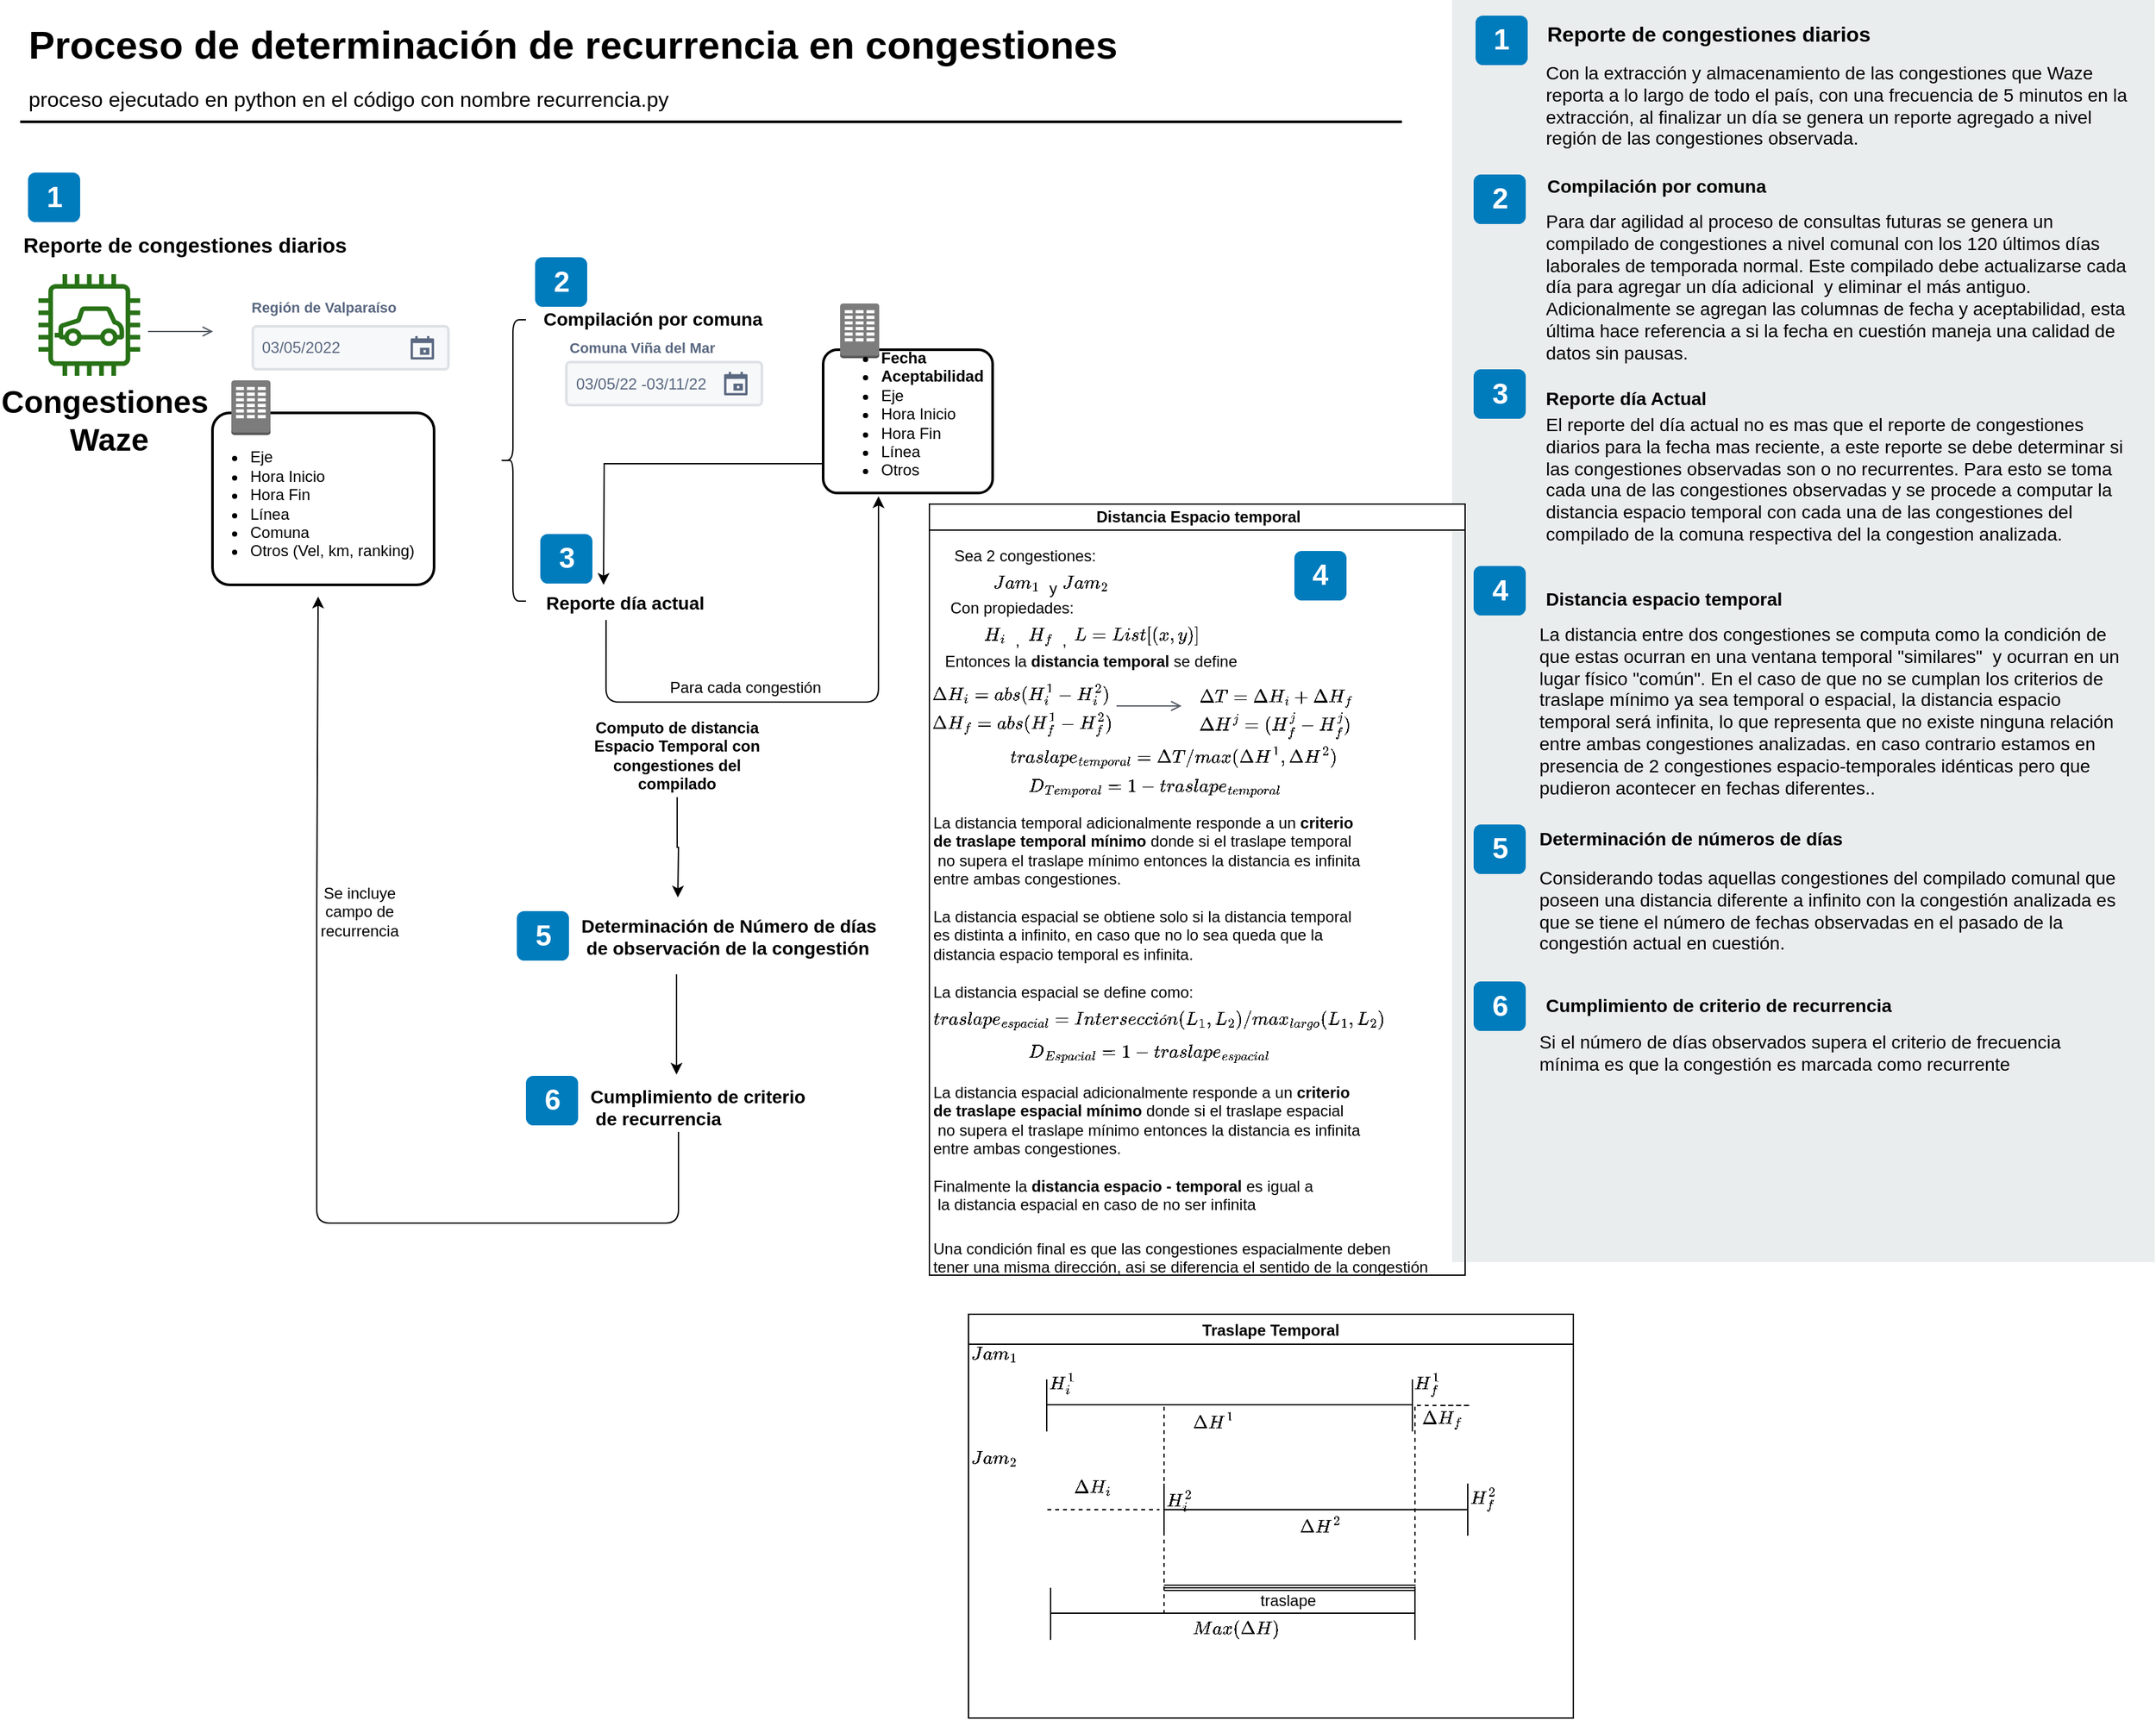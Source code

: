 <mxfile version="12.1.3" type="device" pages="1"><diagram id="Ht1M8jgEwFfnCIfOTk4-" name="Page-1"><mxGraphModel dx="1632" dy="886" grid="1" gridSize="10" guides="1" tooltips="1" connect="1" arrows="1" fold="1" page="1" pageScale="1" pageWidth="1169" pageHeight="827" math="1" shadow="0"><root><mxCell id="0"/><mxCell id="1" parent="0"/><mxCell id="-QjtrjUzRDEMRZ5MF8oH-2" value="" style="outlineConnect=0;fontColor=#232F3E;gradientColor=none;fillColor=#277116;strokeColor=none;dashed=0;verticalLabelPosition=bottom;verticalAlign=top;align=center;html=1;fontSize=12;fontStyle=0;aspect=fixed;pointerEvents=1;shape=mxgraph.aws4.car;" parent="1" vertex="1"><mxGeometry x="66.5" y="261.5" width="78" height="78" as="geometry"/></mxCell><mxCell id="-QjtrjUzRDEMRZ5MF8oH-9" value="1" style="rounded=1;whiteSpace=wrap;html=1;fillColor=#007CBD;strokeColor=none;fontColor=#FFFFFF;fontStyle=1;fontSize=22;" parent="1" vertex="1"><mxGeometry x="58.5" y="183.5" width="40" height="38" as="geometry"/></mxCell><mxCell id="-QjtrjUzRDEMRZ5MF8oH-27" value="2" style="rounded=1;whiteSpace=wrap;html=1;fillColor=#007CBD;strokeColor=none;fontColor=#FFFFFF;fontStyle=1;fontSize=22;" parent="1" vertex="1"><mxGeometry x="447.5" y="248.5" width="40" height="38" as="geometry"/></mxCell><mxCell id="-QjtrjUzRDEMRZ5MF8oH-28" value="3" style="rounded=1;whiteSpace=wrap;html=1;fillColor=#007CBD;strokeColor=none;fontColor=#FFFFFF;fontStyle=1;fontSize=22;" parent="1" vertex="1"><mxGeometry x="451.5" y="461" width="40" height="38" as="geometry"/></mxCell><mxCell id="-QjtrjUzRDEMRZ5MF8oH-31" value="6" style="rounded=1;whiteSpace=wrap;html=1;fillColor=#007CBD;strokeColor=none;fontColor=#FFFFFF;fontStyle=1;fontSize=22;" parent="1" vertex="1"><mxGeometry x="440.5" y="877" width="40" height="38" as="geometry"/></mxCell><mxCell id="-QjtrjUzRDEMRZ5MF8oH-47" value="Proceso de determinación de recurrencia en congestiones" style="text;html=1;resizable=0;points=[];autosize=1;align=left;verticalAlign=top;spacingTop=-4;fontSize=30;fontColor=#000000;fontStyle=1" parent="1" vertex="1"><mxGeometry x="56.5" y="64.5" width="790" height="40" as="geometry"/></mxCell><mxCell id="-QjtrjUzRDEMRZ5MF8oH-48" value="proceso ejecutado en python en el código con nombre recurrencia.py" style="text;html=1;resizable=0;points=[];autosize=1;align=left;verticalAlign=top;spacingTop=-4;fontSize=16;fontColor=#000000;" parent="1" vertex="1"><mxGeometry x="56.5" y="114.5" width="510" height="20" as="geometry"/></mxCell><mxCell id="-QjtrjUzRDEMRZ5MF8oH-49" value="&lt;b&gt;Reporte de congestiones diarios&lt;/b&gt;" style="text;html=1;resizable=0;points=[];autosize=1;align=left;verticalAlign=top;spacingTop=-4;fontSize=16;fontColor=#000000;fontStyle=1" parent="1" vertex="1"><mxGeometry x="52.5" y="226.5" width="260" height="20" as="geometry"/></mxCell><mxCell id="SCVMTBWpLvtzJIhz15lM-1" value="" style="line;strokeWidth=2;html=1;fontSize=14;" parent="1" vertex="1"><mxGeometry x="52.5" y="139.5" width="1060" height="10" as="geometry"/></mxCell><mxCell id="SCVMTBWpLvtzJIhz15lM-2" value="&lt;b&gt;Compilación por comuna&lt;/b&gt;" style="text;html=1;resizable=0;points=[];autosize=1;align=left;verticalAlign=top;spacingTop=-4;fontSize=14;fontColor=#000000;fontStyle=1" parent="1" vertex="1"><mxGeometry x="451.5" y="285" width="190" height="20" as="geometry"/></mxCell><mxCell id="SCVMTBWpLvtzJIhz15lM-3" value="" style="edgeStyle=orthogonalEdgeStyle;html=1;endArrow=open;elbow=vertical;startArrow=none;endFill=0;strokeColor=#545B64;rounded=0;fontSize=14;" parent="1" edge="1"><mxGeometry width="100" relative="1" as="geometry"><mxPoint x="150.5" y="305.5" as="sourcePoint"/><mxPoint x="200.5" y="305.5" as="targetPoint"/><Array as="points"><mxPoint x="190" y="306"/><mxPoint x="190" y="306"/></Array></mxGeometry></mxCell><mxCell id="SCVMTBWpLvtzJIhz15lM-5" value="" style="shape=curlyBracket;whiteSpace=wrap;html=1;rounded=1;fontSize=14;" parent="1" vertex="1"><mxGeometry x="420.5" y="296.5" width="20" height="216" as="geometry"/></mxCell><mxCell id="7OVz4w7n9kzEPWy-4BBC-3" value="" style="rounded=0;whiteSpace=wrap;html=1;fillColor=#EAEDED;fontSize=22;fontColor=#FFFFFF;strokeColor=none;labelBackgroundColor=none;" parent="1" vertex="1"><mxGeometry x="1151" y="51" width="539" height="969" as="geometry"/></mxCell><mxCell id="7OVz4w7n9kzEPWy-4BBC-4" value="1" style="rounded=1;whiteSpace=wrap;html=1;fillColor=#007CBD;strokeColor=none;fontColor=#FFFFFF;fontStyle=1;fontSize=22;labelBackgroundColor=none;" parent="1" vertex="1"><mxGeometry x="1169" y="63" width="40" height="38" as="geometry"/></mxCell><mxCell id="7OVz4w7n9kzEPWy-4BBC-5" value="2" style="rounded=1;whiteSpace=wrap;html=1;fillColor=#007CBD;strokeColor=none;fontColor=#FFFFFF;fontStyle=1;fontSize=22;labelBackgroundColor=none;" parent="1" vertex="1"><mxGeometry x="1167.5" y="185" width="40" height="38" as="geometry"/></mxCell><mxCell id="7OVz4w7n9kzEPWy-4BBC-6" value="3" style="rounded=1;whiteSpace=wrap;html=1;fillColor=#007CBD;strokeColor=none;fontColor=#FFFFFF;fontStyle=1;fontSize=22;labelBackgroundColor=none;" parent="1" vertex="1"><mxGeometry x="1167.5" y="334.5" width="40" height="38" as="geometry"/></mxCell><mxCell id="7OVz4w7n9kzEPWy-4BBC-7" value="4" style="rounded=1;whiteSpace=wrap;html=1;fillColor=#007CBD;strokeColor=none;fontColor=#FFFFFF;fontStyle=1;fontSize=22;labelBackgroundColor=none;" parent="1" vertex="1"><mxGeometry x="1167.5" y="485.5" width="40" height="38" as="geometry"/></mxCell><mxCell id="7OVz4w7n9kzEPWy-4BBC-9" value="6" style="rounded=1;whiteSpace=wrap;html=1;fillColor=#007CBD;strokeColor=none;fontColor=#FFFFFF;fontStyle=1;fontSize=22;labelBackgroundColor=none;" parent="1" vertex="1"><mxGeometry x="1167.5" y="804.5" width="40" height="38" as="geometry"/></mxCell><mxCell id="7OVz4w7n9kzEPWy-4BBC-13" value="Con la extracción y almacenamiento de las congestiones que Waze reporta a lo largo de todo el país, con una frecuencia de 5 minutos en la extracción, al finalizar un día se genera un reporte agregado a nivel región de las congestiones observada." style="text;html=1;align=left;verticalAlign=top;spacingTop=-4;fontSize=14;labelBackgroundColor=none;whiteSpace=wrap;" parent="1" vertex="1"><mxGeometry x="1220.5" y="95.5" width="449" height="118" as="geometry"/></mxCell><mxCell id="1aaEktWSyPlpDXzs6ws2-54" value="Región de Valparaíso" style="fillColor=none;strokeColor=none;html=1;fontSize=11;fontStyle=0;align=left;fontColor=#596780;fontStyle=1;fontSize=11" vertex="1" parent="1"><mxGeometry x="227.5" y="276.5" width="240" height="20" as="geometry"/></mxCell><mxCell id="1aaEktWSyPlpDXzs6ws2-55" value="03/05/2022" style="rounded=1;arcSize=9;fillColor=#F7F8F9;align=left;spacingLeft=5;strokeColor=#DEE1E6;html=1;strokeWidth=2;fontColor=#596780;fontSize=12" vertex="1" parent="1"><mxGeometry x="231" y="301.5" width="150" height="33" as="geometry"/></mxCell><mxCell id="1aaEktWSyPlpDXzs6ws2-56" value="" style="shape=mxgraph.gmdl.calendar;fillColor=#5A6881;strokeColor=none" vertex="1" parent="1aaEktWSyPlpDXzs6ws2-55"><mxGeometry x="1" y="0.5" width="18" height="18" relative="1" as="geometry"><mxPoint x="-29" y="-9" as="offset"/></mxGeometry></mxCell><mxCell id="1aaEktWSyPlpDXzs6ws2-57" value="" style="rounded=1;arcSize=10;dashed=0;strokeColor=#000000;fillColor=none;gradientColor=none;strokeWidth=2;" vertex="1" parent="1"><mxGeometry x="200" y="368" width="170" height="132" as="geometry"/></mxCell><mxCell id="1aaEktWSyPlpDXzs6ws2-58" value="" style="dashed=0;html=1;shape=mxgraph.aws3.corporate_data_center;fillColor=#7D7C7C;gradientColor=none;dashed=0;" vertex="1" parent="1"><mxGeometry x="214.5" y="343" width="30" height="42" as="geometry"/></mxCell><mxCell id="1aaEktWSyPlpDXzs6ws2-63" value="&lt;ul&gt;&lt;li&gt;Eje&lt;/li&gt;&lt;li&gt;Hora Inicio&lt;br&gt;&lt;/li&gt;&lt;li&gt;Hora Fin&lt;/li&gt;&lt;li&gt;Línea&lt;/li&gt;&lt;li&gt;Comuna&lt;br&gt;&lt;/li&gt;&lt;li&gt;Otros (Vel, km, ranking)&lt;br&gt;&lt;/li&gt;&lt;/ul&gt;" style="text;strokeColor=none;fillColor=none;html=1;whiteSpace=wrap;verticalAlign=middle;overflow=hidden;" vertex="1" parent="1"><mxGeometry x="186.5" y="368.5" width="171" height="139" as="geometry"/></mxCell><mxCell id="1aaEktWSyPlpDXzs6ws2-64" value="&lt;div&gt;Congestiones&lt;/div&gt;&lt;div&gt;&amp;nbsp;Waze&lt;/div&gt;" style="text;strokeColor=none;fillColor=none;html=1;fontSize=24;fontStyle=1;verticalAlign=middle;align=center;" vertex="1" parent="1"><mxGeometry x="66.5" y="353.5" width="100" height="40" as="geometry"/></mxCell><mxCell id="1aaEktWSyPlpDXzs6ws2-69" value="Reporte de congestiones diarios" style="text;html=1;resizable=0;points=[];autosize=1;align=left;verticalAlign=top;spacingTop=-4;fontSize=16;fontColor=#000000;fontStyle=1" vertex="1" parent="1"><mxGeometry x="1221.5" y="64.5" width="250" height="20" as="geometry"/></mxCell><mxCell id="1aaEktWSyPlpDXzs6ws2-71" value="&lt;b&gt;Reporte día actual&lt;/b&gt;" style="text;html=1;resizable=0;points=[];autosize=1;align=left;verticalAlign=top;spacingTop=-4;fontSize=14;fontColor=#000000;fontStyle=1" vertex="1" parent="1"><mxGeometry x="453.5" y="502.5" width="140" height="20" as="geometry"/></mxCell><mxCell id="1aaEktWSyPlpDXzs6ws2-72" value="Comuna Viña del Mar" style="fillColor=none;strokeColor=none;html=1;fontSize=11;fontStyle=0;align=left;fontColor=#596780;fontStyle=1;fontSize=11" vertex="1" parent="1"><mxGeometry x="471.5" y="308" width="240" height="20" as="geometry"/></mxCell><mxCell id="1aaEktWSyPlpDXzs6ws2-73" value="03/05/22 -03/11/22" style="rounded=1;arcSize=9;fillColor=#F7F8F9;align=left;spacingLeft=5;strokeColor=#DEE1E6;html=1;strokeWidth=2;fontColor=#596780;fontSize=12" vertex="1" parent="1"><mxGeometry x="471.5" y="329" width="150" height="33" as="geometry"/></mxCell><mxCell id="1aaEktWSyPlpDXzs6ws2-74" value="" style="shape=mxgraph.gmdl.calendar;fillColor=#5A6881;strokeColor=none" vertex="1" parent="1aaEktWSyPlpDXzs6ws2-73"><mxGeometry x="1" y="0.5" width="18" height="18" relative="1" as="geometry"><mxPoint x="-29" y="-9" as="offset"/></mxGeometry></mxCell><mxCell id="1aaEktWSyPlpDXzs6ws2-75" value="" style="rounded=1;arcSize=10;dashed=0;strokeColor=#000000;fillColor=none;gradientColor=none;strokeWidth=2;" vertex="1" parent="1"><mxGeometry x="668.5" y="319.5" width="130" height="110" as="geometry"/></mxCell><mxCell id="1aaEktWSyPlpDXzs6ws2-76" value="" style="dashed=0;html=1;shape=mxgraph.aws3.corporate_data_center;fillColor=#7D7C7C;gradientColor=none;dashed=0;" vertex="1" parent="1"><mxGeometry x="681.5" y="284" width="30" height="42" as="geometry"/></mxCell><mxCell id="1aaEktWSyPlpDXzs6ws2-81" value="&lt;div&gt;Para cada congestión&lt;/div&gt;&lt;div&gt;&lt;br&gt;&lt;/div&gt;" style="text;html=1;strokeColor=none;fillColor=none;align=center;verticalAlign=middle;whiteSpace=wrap;rounded=0;" vertex="1" parent="1"><mxGeometry x="546.5" y="555" width="124" height="61" as="geometry"/></mxCell><mxCell id="1aaEktWSyPlpDXzs6ws2-83" value="&lt;div&gt;Determinación de Número de días&lt;/div&gt;&lt;div&gt;&amp;nbsp;de observación de la congestión&lt;br&gt;&lt;/div&gt;" style="text;html=1;resizable=0;points=[];autosize=1;align=left;verticalAlign=top;spacingTop=-4;fontSize=14;fontColor=#000000;fontStyle=1" vertex="1" parent="1"><mxGeometry x="480.5" y="750.5" width="230" height="40" as="geometry"/></mxCell><mxCell id="1aaEktWSyPlpDXzs6ws2-146" style="edgeStyle=orthogonalEdgeStyle;rounded=0;orthogonalLoop=1;jettySize=auto;html=1;" edge="1" parent="1" source="1aaEktWSyPlpDXzs6ws2-94"><mxGeometry relative="1" as="geometry"><mxPoint x="557" y="740" as="targetPoint"/></mxGeometry></mxCell><mxCell id="1aaEktWSyPlpDXzs6ws2-94" value="&lt;div&gt;&lt;b&gt;Computo de distancia Espacio Temporal con congestiones del compilado&lt;/b&gt;&lt;br&gt;&lt;/div&gt;" style="text;html=1;strokeColor=none;fillColor=none;align=center;verticalAlign=middle;whiteSpace=wrap;rounded=0;" vertex="1" parent="1"><mxGeometry x="478" y="599" width="157" height="64" as="geometry"/></mxCell><mxCell id="1aaEktWSyPlpDXzs6ws2-97" value="Distancia Espacio temporal" style="swimlane;html=1;startSize=20;horizontal=1;containerType=tree;" vertex="1" parent="1"><mxGeometry x="750" y="438" width="411" height="592" as="geometry"/></mxCell><mxCell id="1aaEktWSyPlpDXzs6ws2-106" value="Sea 2 congestiones:" style="text;html=1;strokeColor=none;fillColor=none;align=center;verticalAlign=middle;whiteSpace=wrap;rounded=0;" vertex="1" parent="1aaEktWSyPlpDXzs6ws2-97"><mxGeometry y="30" width="147" height="20" as="geometry"/></mxCell><mxCell id="1aaEktWSyPlpDXzs6ws2-107" value="Con propiedades:" style="text;html=1;strokeColor=none;fillColor=none;align=center;verticalAlign=middle;whiteSpace=wrap;rounded=0;" vertex="1" parent="1aaEktWSyPlpDXzs6ws2-97"><mxGeometry x="-10" y="70" width="147" height="20" as="geometry"/></mxCell><mxCell id="1aaEktWSyPlpDXzs6ws2-110" value="$$Jam_1$$" style="text;html=1;" vertex="1" parent="1aaEktWSyPlpDXzs6ws2-97"><mxGeometry x="47" y="35" width="90" height="30" as="geometry"/></mxCell><mxCell id="1aaEktWSyPlpDXzs6ws2-109" value="$$Jam_2$$" style="text;html=1;" vertex="1" parent="1aaEktWSyPlpDXzs6ws2-97"><mxGeometry x="100" y="35" width="330" as="geometry"/></mxCell><mxCell id="1aaEktWSyPlpDXzs6ws2-108" value="y" style="text;html=1;resizable=0;points=[];autosize=1;align=left;verticalAlign=top;spacingTop=-4;" vertex="1" parent="1aaEktWSyPlpDXzs6ws2-97"><mxGeometry x="90" y="55" width="20" height="20" as="geometry"/></mxCell><mxCell id="1aaEktWSyPlpDXzs6ws2-111" value="$$H_i$$" style="text;html=1;" vertex="1" parent="1aaEktWSyPlpDXzs6ws2-97"><mxGeometry x="40" y="75" width="70" height="30" as="geometry"/></mxCell><mxCell id="1aaEktWSyPlpDXzs6ws2-112" value="$$H_f$$" style="text;html=1;" vertex="1" parent="1aaEktWSyPlpDXzs6ws2-97"><mxGeometry x="73.5" y="75" width="70" height="30" as="geometry"/></mxCell><mxCell id="1aaEktWSyPlpDXzs6ws2-113" value="$$L = List[(x,y)]$$" style="text;html=1;" vertex="1" parent="1aaEktWSyPlpDXzs6ws2-97"><mxGeometry x="108.5" y="75" width="120" height="30" as="geometry"/></mxCell><mxCell id="1aaEktWSyPlpDXzs6ws2-114" value="," style="text;html=1;resizable=0;points=[];autosize=1;align=left;verticalAlign=top;spacingTop=-4;" vertex="1" parent="1aaEktWSyPlpDXzs6ws2-97"><mxGeometry x="63.5" y="95" width="20" height="20" as="geometry"/></mxCell><mxCell id="1aaEktWSyPlpDXzs6ws2-115" value="," style="text;html=1;resizable=0;points=[];autosize=1;align=left;verticalAlign=top;spacingTop=-4;" vertex="1" parent="1aaEktWSyPlpDXzs6ws2-97"><mxGeometry x="100" y="95" width="20" height="20" as="geometry"/></mxCell><mxCell id="1aaEktWSyPlpDXzs6ws2-116" value="&lt;div&gt;Entonces la &lt;b&gt;distancia temporal&lt;/b&gt; se define&lt;/div&gt;&lt;div&gt;&lt;br&gt;&lt;/div&gt;&lt;div&gt;&lt;br&gt;&lt;/div&gt;" style="text;html=1;resizable=0;points=[];autosize=1;align=left;verticalAlign=top;spacingTop=-4;" vertex="1" parent="1aaEktWSyPlpDXzs6ws2-97"><mxGeometry x="10" y="111" width="240" height="40" as="geometry"/></mxCell><mxCell id="1aaEktWSyPlpDXzs6ws2-117" value="&lt;div&gt;$$\Delta H_i = abs(H_i^1-H_i^2)$$&lt;/div&gt;" style="text;html=1;strokeColor=none;fillColor=none;align=center;verticalAlign=middle;whiteSpace=wrap;rounded=0;" vertex="1" parent="1aaEktWSyPlpDXzs6ws2-97"><mxGeometry x="50" y="136" width="40" height="20" as="geometry"/></mxCell><mxCell id="1aaEktWSyPlpDXzs6ws2-119" value="$$\Delta H_f = abs(H_f^1-H_f^2)$$" style="text;html=1;" vertex="1" parent="1aaEktWSyPlpDXzs6ws2-97"><mxGeometry y="141" width="220" height="30" as="geometry"/></mxCell><mxCell id="1aaEktWSyPlpDXzs6ws2-120" value="$$\Delta T = \Delta H_i +\Delta H_f$$" style="text;html=1;resizable=0;points=[];autosize=1;align=left;verticalAlign=top;spacingTop=-4;" vertex="1" parent="1aaEktWSyPlpDXzs6ws2-97"><mxGeometry x="205" y="126" width="220" height="20" as="geometry"/></mxCell><mxCell id="1aaEktWSyPlpDXzs6ws2-121" value="" style="edgeStyle=orthogonalEdgeStyle;html=1;endArrow=open;elbow=vertical;startArrow=none;endFill=0;strokeColor=#545B64;rounded=0;fontSize=14;" edge="1" parent="1aaEktWSyPlpDXzs6ws2-97"><mxGeometry width="100" relative="1" as="geometry"><mxPoint x="143.5" y="155" as="sourcePoint"/><mxPoint x="193.5" y="155" as="targetPoint"/><Array as="points"><mxPoint x="182.5" y="155"/><mxPoint x="182.5" y="155"/></Array></mxGeometry></mxCell><mxCell id="1aaEktWSyPlpDXzs6ws2-126" value="&lt;div&gt;$$traslape_{temporal} = \Delta T /max(\Delta H^1, \Delta H^2)$$&lt;/div&gt;&lt;div&gt;&lt;br&gt;&lt;/div&gt;&lt;div&gt;&lt;br&gt;&lt;/div&gt;" style="text;html=1;resizable=0;points=[];autosize=1;align=left;verticalAlign=top;spacingTop=-4;" vertex="1" parent="1aaEktWSyPlpDXzs6ws2-97"><mxGeometry x="60" y="171" width="360" height="40" as="geometry"/></mxCell><mxCell id="1aaEktWSyPlpDXzs6ws2-127" value="$$\Delta H^j = (H_f^j-H_f^j)$$" style="text;html=1;" vertex="1" parent="1aaEktWSyPlpDXzs6ws2-97"><mxGeometry x="205" y="141" width="220" height="30" as="geometry"/></mxCell><mxCell id="1aaEktWSyPlpDXzs6ws2-129" value="$$D_{Temporal} = 1-traslape_{temporal}$$" style="text;html=1;" vertex="1" parent="1aaEktWSyPlpDXzs6ws2-97"><mxGeometry x="73.5" y="191" width="260" height="30" as="geometry"/></mxCell><mxCell id="1aaEktWSyPlpDXzs6ws2-130" value="&lt;div&gt;La distancia temporal adicionalmente responde a un &lt;b&gt;criterio&lt;/b&gt;&lt;/div&gt;&lt;div&gt;&lt;b&gt;de traslape temporal mínimo&lt;/b&gt; donde si el traslape temporal&lt;/div&gt;&lt;div&gt;&amp;nbsp;no supera el traslape mínimo entonces la distancia es infinita &lt;br&gt;&lt;/div&gt;&lt;div&gt;entre ambas congestiones.&lt;/div&gt;&lt;div&gt;&lt;br&gt;&lt;/div&gt;&lt;div&gt;La distancia espacial se obtiene solo si la distancia temporal &lt;br&gt;&lt;/div&gt;&lt;div&gt;es distinta a infinito, en caso que no lo sea queda que la &lt;br&gt;&lt;/div&gt;&lt;div&gt;distancia espacio temporal es infinita.&lt;/div&gt;&lt;div&gt;&lt;br&gt;&lt;/div&gt;&lt;div&gt;La distancia espacial se define como:&lt;/div&gt;&lt;div&gt;&lt;br&gt;&lt;/div&gt;&lt;div&gt;&lt;br&gt;&lt;/div&gt;" style="text;html=1;resizable=0;points=[];autosize=1;align=left;verticalAlign=top;spacingTop=-4;" vertex="1" parent="1aaEktWSyPlpDXzs6ws2-97"><mxGeometry x="1" y="235" width="360" height="170" as="geometry"/></mxCell><mxCell id="1aaEktWSyPlpDXzs6ws2-131" value="&lt;div&gt;$$traslape_{espacial}&amp;nbsp; = Intersección(L_1, L_2)/max_{largo}(L_1, L_2)$$&lt;/div&gt;&lt;div&gt;&lt;br&gt;&lt;/div&gt;&lt;div&gt;&lt;br&gt;&lt;/div&gt;" style="text;html=1;resizable=0;points=[];autosize=1;align=left;verticalAlign=top;spacingTop=-4;" vertex="1" parent="1aaEktWSyPlpDXzs6ws2-97"><mxGeometry x="1" y="373.5" width="410" height="40" as="geometry"/></mxCell><mxCell id="1aaEktWSyPlpDXzs6ws2-132" value="&lt;div&gt;$$D_{Espacial} = 1-traslape_{espacial}$$&lt;/div&gt;&lt;div&gt;&lt;br&gt;&lt;/div&gt;" style="text;html=1;resizable=0;points=[];autosize=1;align=left;verticalAlign=top;spacingTop=-4;" vertex="1" parent="1aaEktWSyPlpDXzs6ws2-97"><mxGeometry x="73.5" y="398.5" width="250" height="30" as="geometry"/></mxCell><mxCell id="1aaEktWSyPlpDXzs6ws2-134" value="&lt;div&gt;La distancia espacial adicionalmente responde a un &lt;b&gt;criterio&lt;/b&gt;&lt;/div&gt;&lt;div&gt;&lt;b&gt;de traslape espacial mínimo&lt;/b&gt; donde si el traslape espacial&lt;br&gt;&lt;/div&gt;&lt;div&gt;&amp;nbsp;no supera el traslape mínimo entonces la distancia es infinita &lt;br&gt;&lt;/div&gt;&lt;div&gt;entre ambas congestiones.&lt;/div&gt;&lt;div&gt;&lt;br&gt;&lt;/div&gt;&lt;div&gt;Finalmente la &lt;b&gt;distancia espacio - temporal&lt;/b&gt; es igual a&lt;/div&gt;&lt;div&gt;&amp;nbsp;la distancia espacial en caso de no ser infinita&lt;br&gt;&lt;/div&gt;" style="text;html=1;resizable=0;points=[];autosize=1;align=left;verticalAlign=top;spacingTop=-4;" vertex="1" parent="1aaEktWSyPlpDXzs6ws2-97"><mxGeometry x="1" y="442" width="360" height="100" as="geometry"/></mxCell><mxCell id="-QjtrjUzRDEMRZ5MF8oH-29" value="4" style="rounded=1;whiteSpace=wrap;html=1;fillColor=#007CBD;strokeColor=none;fontColor=#FFFFFF;fontStyle=1;fontSize=22;" parent="1aaEktWSyPlpDXzs6ws2-97" vertex="1"><mxGeometry x="280" y="36" width="40" height="38" as="geometry"/></mxCell><mxCell id="1aaEktWSyPlpDXzs6ws2-263" value="&lt;div&gt;Una condición final es que las congestiones espacialmente deben &lt;br&gt;&lt;/div&gt;&lt;div&gt;tener una misma dirección, asi se diferencia el sentido de la congestión&lt;br&gt;&lt;/div&gt;" style="text;html=1;resizable=0;points=[];autosize=1;align=left;verticalAlign=top;spacingTop=-4;" vertex="1" parent="1aaEktWSyPlpDXzs6ws2-97"><mxGeometry x="1" y="562" width="410" height="30" as="geometry"/></mxCell><mxCell id="1aaEktWSyPlpDXzs6ws2-98" value="" style="edgeStyle=segmentEdgeStyle;endArrow=classic;html=1;entryX=0.316;entryY=1.02;entryDx=0;entryDy=0;entryPerimeter=0;exitX=0.346;exitY=1.225;exitDx=0;exitDy=0;exitPerimeter=0;" edge="1" parent="1" source="1aaEktWSyPlpDXzs6ws2-71" target="1aaEktWSyPlpDXzs6ws2-77"><mxGeometry width="50" height="50" relative="1" as="geometry"><mxPoint x="453.5" y="522.5" as="sourcePoint"/><mxPoint x="530" y="600" as="targetPoint"/><Array as="points"><mxPoint x="502" y="590"/><mxPoint x="711" y="590"/></Array></mxGeometry></mxCell><mxCell id="1aaEktWSyPlpDXzs6ws2-137" style="edgeStyle=orthogonalEdgeStyle;rounded=0;orthogonalLoop=1;jettySize=auto;html=1;exitX=-0.02;exitY=0.82;exitDx=0;exitDy=0;exitPerimeter=0;" edge="1" parent="1" source="1aaEktWSyPlpDXzs6ws2-77"><mxGeometry relative="1" as="geometry"><mxPoint x="500" y="500" as="targetPoint"/></mxGeometry></mxCell><mxCell id="1aaEktWSyPlpDXzs6ws2-77" value="&lt;ul&gt;&lt;li&gt;&lt;b&gt;Fecha&lt;/b&gt;&lt;/li&gt;&lt;li&gt;&lt;b&gt;Aceptabilidad&lt;br&gt;&lt;/b&gt;&lt;/li&gt;&lt;li&gt;Eje&lt;/li&gt;&lt;li&gt;Hora Inicio&lt;br&gt;&lt;/li&gt;&lt;li&gt;Hora Fin&lt;/li&gt;&lt;li&gt;Línea&lt;/li&gt;&lt;li&gt;Otros&lt;br&gt;&lt;/li&gt;&lt;/ul&gt;" style="text;strokeColor=none;fillColor=none;html=1;whiteSpace=wrap;verticalAlign=middle;overflow=hidden;" vertex="1" parent="1"><mxGeometry x="670.5" y="304.5" width="128" height="125" as="geometry"/></mxCell><mxCell id="-QjtrjUzRDEMRZ5MF8oH-30" value="5" style="rounded=1;whiteSpace=wrap;html=1;fillColor=#007CBD;strokeColor=none;fontColor=#FFFFFF;fontStyle=1;fontSize=22;" parent="1" vertex="1"><mxGeometry x="433.5" y="750.5" width="40" height="38" as="geometry"/></mxCell><mxCell id="1aaEktWSyPlpDXzs6ws2-138" value="&lt;b&gt;Compilación por comuna&lt;/b&gt;" style="text;html=1;resizable=0;points=[];autosize=1;align=left;verticalAlign=top;spacingTop=-4;fontSize=14;fontColor=#000000;fontStyle=1" vertex="1" parent="1"><mxGeometry x="1221.5" y="182.5" width="190" height="20" as="geometry"/></mxCell><mxCell id="1aaEktWSyPlpDXzs6ws2-139" value="Para dar agilidad al proceso de consultas futuras se genera un compilado de congestiones a nivel comunal con los 120 últimos días laborales de temporada normal. Este compilado debe actualizarse cada día para agregar un día adicional&amp;nbsp; y eliminar el más antiguo. Adicionalmente se agregan las columnas de fecha y aceptabilidad, esta última hace referencia a si la fecha en cuestión maneja una calidad de datos sin pausas." style="text;html=1;align=left;verticalAlign=top;spacingTop=-4;fontSize=14;labelBackgroundColor=none;whiteSpace=wrap;" vertex="1" parent="1"><mxGeometry x="1220.5" y="210" width="449" height="118" as="geometry"/></mxCell><mxCell id="1aaEktWSyPlpDXzs6ws2-140" value="Reporte día Actual" style="text;html=1;resizable=0;points=[];autosize=1;align=left;verticalAlign=top;spacingTop=-4;fontSize=14;fontColor=#000000;fontStyle=1" vertex="1" parent="1"><mxGeometry x="1220.5" y="345.5" width="130" height="20" as="geometry"/></mxCell><mxCell id="1aaEktWSyPlpDXzs6ws2-141" value="El reporte del día actual no es mas que el reporte de congestiones diarios para la fecha mas reciente, a este reporte se debe determinar si las congestiones observadas son o no recurrentes. Para esto se toma cada una de las congestiones observadas y se procede a computar la distancia espacio temporal con cada una de las congestiones del compilado de la comuna respectiva del la congestion analizada." style="text;html=1;align=left;verticalAlign=top;spacingTop=-4;fontSize=14;labelBackgroundColor=none;whiteSpace=wrap;" vertex="1" parent="1"><mxGeometry x="1220.5" y="365.5" width="449" height="118" as="geometry"/></mxCell><mxCell id="1aaEktWSyPlpDXzs6ws2-143" value="Distancia espacio temporal" style="text;html=1;resizable=0;points=[];autosize=1;align=left;verticalAlign=top;spacingTop=-4;fontSize=14;fontColor=#000000;fontStyle=1" vertex="1" parent="1"><mxGeometry x="1220.5" y="500" width="190" height="20" as="geometry"/></mxCell><mxCell id="1aaEktWSyPlpDXzs6ws2-144" value="&lt;div&gt;La distancia entre dos congestiones se computa como la condición de que estas ocurran en una ventana temporal &quot;similares&quot;&amp;nbsp; y ocurran en un lugar físico &quot;común&quot;. En el caso de que no se cumplan los criterios de traslape mínimo ya sea temporal o espacial, la distancia espacio temporal será infinita, lo que representa que no existe ninguna relación entre ambas congestiones analizadas. en caso contrario estamos en presencia de 2 congestiones espacio-temporales idénticas pero que pudieron acontecer en fechas diferentes..&lt;/div&gt;&lt;div&gt;&lt;br&gt; &lt;/div&gt;" style="text;html=1;align=left;verticalAlign=top;spacingTop=-4;fontSize=14;labelBackgroundColor=none;whiteSpace=wrap;" vertex="1" parent="1"><mxGeometry x="1216" y="526.5" width="449" height="118" as="geometry"/></mxCell><mxCell id="1aaEktWSyPlpDXzs6ws2-151" value="&lt;div&gt;Considerando todas aquellas congestiones del compilado comunal que poseen una distancia diferente a infinito con la congestión analizada es que se tiene el número de fechas observadas en el pasado de la congestión actual en cuestión.&lt;br&gt;&lt;/div&gt;&lt;div&gt;&lt;br&gt; &lt;/div&gt;" style="text;html=1;align=left;verticalAlign=top;spacingTop=-4;fontSize=14;labelBackgroundColor=none;whiteSpace=wrap;" vertex="1" parent="1"><mxGeometry x="1216" y="714" width="449" height="118" as="geometry"/></mxCell><mxCell id="7OVz4w7n9kzEPWy-4BBC-8" value="5" style="rounded=1;whiteSpace=wrap;html=1;fillColor=#007CBD;strokeColor=none;fontColor=#FFFFFF;fontStyle=1;fontSize=22;labelBackgroundColor=none;" parent="1" vertex="1"><mxGeometry x="1167.5" y="684" width="40" height="38" as="geometry"/></mxCell><mxCell id="1aaEktWSyPlpDXzs6ws2-147" value="&lt;div&gt;&lt;br&gt;&lt;/div&gt;&lt;div&gt;Cumplimiento de criterio&lt;/div&gt;&lt;div&gt;&amp;nbsp;de recurrencia&lt;br&gt;&lt;/div&gt;" style="text;html=1;resizable=0;points=[];autosize=1;align=left;verticalAlign=top;spacingTop=-4;fontSize=14;fontColor=#000000;fontStyle=1" vertex="1" parent="1"><mxGeometry x="487.5" y="865" width="170" height="50" as="geometry"/></mxCell><mxCell id="1aaEktWSyPlpDXzs6ws2-148" value="Determinación de números de días" style="text;html=1;resizable=0;points=[];autosize=1;align=left;verticalAlign=top;spacingTop=-4;fontSize=14;fontColor=#000000;fontStyle=1" vertex="1" parent="1"><mxGeometry x="1216" y="684" width="240" height="20" as="geometry"/></mxCell><mxCell id="1aaEktWSyPlpDXzs6ws2-158" style="edgeStyle=orthogonalEdgeStyle;rounded=0;orthogonalLoop=1;jettySize=auto;html=1;" edge="1" parent="1"><mxGeometry relative="1" as="geometry"><mxPoint x="556" y="876" as="targetPoint"/><mxPoint x="556" y="799" as="sourcePoint"/></mxGeometry></mxCell><mxCell id="1aaEktWSyPlpDXzs6ws2-159" value="" style="endArrow=classic;html=1;entryX=0.553;entryY=1.011;entryDx=0;entryDy=0;entryPerimeter=0;" edge="1" parent="1" target="1aaEktWSyPlpDXzs6ws2-63"><mxGeometry width="50" height="50" relative="1" as="geometry"><mxPoint x="557.5" y="920" as="sourcePoint"/><mxPoint x="360" y="520" as="targetPoint"/><Array as="points"><mxPoint x="557.5" y="990"/><mxPoint x="360" y="990"/><mxPoint x="280" y="990"/><mxPoint x="280" y="750"/></Array></mxGeometry></mxCell><mxCell id="1aaEktWSyPlpDXzs6ws2-160" value="Se incluye campo de recurrencia" style="text;html=1;strokeColor=none;fillColor=none;align=center;verticalAlign=middle;whiteSpace=wrap;rounded=0;" vertex="1" parent="1"><mxGeometry x="292.5" y="740.5" width="40" height="20" as="geometry"/></mxCell><mxCell id="1aaEktWSyPlpDXzs6ws2-162" value="Cumplimiento de criterio de recurrencia" style="text;html=1;resizable=0;points=[];autosize=1;align=left;verticalAlign=top;spacingTop=-4;fontSize=14;fontColor=#000000;fontStyle=1" vertex="1" parent="1"><mxGeometry x="1220.5" y="812" width="260" height="20" as="geometry"/></mxCell><mxCell id="1aaEktWSyPlpDXzs6ws2-163" value="&lt;div&gt;Si el número de días observados supera el criterio de frecuencia mínima es que la congestión es marcada como recurrente&lt;br&gt;&lt;/div&gt;&lt;div&gt;&lt;br&gt; &lt;/div&gt;" style="text;html=1;align=left;verticalAlign=top;spacingTop=-4;fontSize=14;labelBackgroundColor=none;whiteSpace=wrap;" vertex="1" parent="1"><mxGeometry x="1216" y="840" width="449" height="118" as="geometry"/></mxCell><mxCell id="1aaEktWSyPlpDXzs6ws2-189" value="Traslape Temporal" style="swimlane;" vertex="1" parent="1"><mxGeometry x="780" y="1060" width="464" height="310" as="geometry"/></mxCell><mxCell id="1aaEktWSyPlpDXzs6ws2-190" value="" style="endArrow=none;html=1;" edge="1" parent="1aaEktWSyPlpDXzs6ws2-189"><mxGeometry width="50" height="50" relative="1" as="geometry"><mxPoint x="60" y="90" as="sourcePoint"/><mxPoint x="60" y="50" as="targetPoint"/></mxGeometry></mxCell><mxCell id="1aaEktWSyPlpDXzs6ws2-191" value="" style="endArrow=none;html=1;" edge="1" parent="1aaEktWSyPlpDXzs6ws2-189"><mxGeometry width="50" height="50" relative="1" as="geometry"><mxPoint x="340.5" y="90" as="sourcePoint"/><mxPoint x="340.5" y="50" as="targetPoint"/></mxGeometry></mxCell><mxCell id="1aaEktWSyPlpDXzs6ws2-193" value="" style="endArrow=none;html=1;" edge="1" parent="1aaEktWSyPlpDXzs6ws2-189"><mxGeometry width="50" height="50" relative="1" as="geometry"><mxPoint x="150" y="170" as="sourcePoint"/><mxPoint x="150" y="130" as="targetPoint"/></mxGeometry></mxCell><mxCell id="1aaEktWSyPlpDXzs6ws2-194" value="" style="endArrow=none;html=1;" edge="1" parent="1aaEktWSyPlpDXzs6ws2-189"><mxGeometry width="50" height="50" relative="1" as="geometry"><mxPoint x="383" y="170" as="sourcePoint"/><mxPoint x="383" y="130" as="targetPoint"/></mxGeometry></mxCell><mxCell id="1aaEktWSyPlpDXzs6ws2-195" value="" style="endArrow=none;html=1;" edge="1" parent="1aaEktWSyPlpDXzs6ws2-189"><mxGeometry width="50" height="50" relative="1" as="geometry"><mxPoint x="383" y="150" as="sourcePoint"/><mxPoint x="150" y="150" as="targetPoint"/></mxGeometry></mxCell><mxCell id="1aaEktWSyPlpDXzs6ws2-196" value="&lt;div&gt;$$Jam_1$$&lt;/div&gt;" style="text;html=1;strokeColor=none;fillColor=none;align=center;verticalAlign=middle;whiteSpace=wrap;rounded=0;" vertex="1" parent="1aaEktWSyPlpDXzs6ws2-189"><mxGeometry y="20" width="40" height="20" as="geometry"/></mxCell><mxCell id="1aaEktWSyPlpDXzs6ws2-198" value="&lt;div&gt;$$Jam_2$$&lt;/div&gt;" style="text;html=1;strokeColor=none;fillColor=none;align=center;verticalAlign=middle;whiteSpace=wrap;rounded=0;" vertex="1" parent="1aaEktWSyPlpDXzs6ws2-189"><mxGeometry y="100" width="40" height="20" as="geometry"/></mxCell><mxCell id="1aaEktWSyPlpDXzs6ws2-199" value="&lt;div&gt;$$H_i^1$$&lt;/div&gt;&lt;div&gt;&lt;br&gt;&lt;/div&gt;" style="text;html=1;resizable=0;points=[];autosize=1;align=left;verticalAlign=top;spacingTop=-4;" vertex="1" parent="1aaEktWSyPlpDXzs6ws2-189"><mxGeometry x="60" y="30" width="70" height="30" as="geometry"/></mxCell><mxCell id="1aaEktWSyPlpDXzs6ws2-200" value="&lt;div&gt;$$H_f^1$$&lt;/div&gt;&lt;div&gt;&lt;br&gt;&lt;/div&gt;" style="text;html=1;resizable=0;points=[];autosize=1;align=left;verticalAlign=top;spacingTop=-4;" vertex="1" parent="1aaEktWSyPlpDXzs6ws2-189"><mxGeometry x="340" y="30" width="70" height="30" as="geometry"/></mxCell><mxCell id="1aaEktWSyPlpDXzs6ws2-201" value="&lt;div&gt;$$H_i^2$$&lt;/div&gt;&lt;div&gt;&lt;br&gt;&lt;/div&gt;" style="text;html=1;resizable=0;points=[];autosize=1;align=left;verticalAlign=top;spacingTop=-4;" vertex="1" parent="1aaEktWSyPlpDXzs6ws2-189"><mxGeometry x="150" y="120" width="70" height="30" as="geometry"/></mxCell><mxCell id="1aaEktWSyPlpDXzs6ws2-202" value="&lt;div&gt;$$H_f^2$$&lt;/div&gt;&lt;div&gt;&lt;br&gt;&lt;/div&gt;" style="text;html=1;resizable=0;points=[];autosize=1;align=left;verticalAlign=top;spacingTop=-4;fontStyle=1" vertex="1" parent="1aaEktWSyPlpDXzs6ws2-189"><mxGeometry x="383" y="117.5" width="70" height="30" as="geometry"/></mxCell><mxCell id="1aaEktWSyPlpDXzs6ws2-203" value="&lt;div&gt;$$\Delta H_i $$&lt;/div&gt;" style="text;html=1;strokeColor=none;fillColor=none;align=center;verticalAlign=middle;whiteSpace=wrap;rounded=0;" vertex="1" parent="1aaEktWSyPlpDXzs6ws2-189"><mxGeometry x="75" y="110" width="40" height="45" as="geometry"/></mxCell><mxCell id="1aaEktWSyPlpDXzs6ws2-204" value="&lt;div&gt;$$\Delta H_f $$&lt;/div&gt;" style="text;html=1;strokeColor=none;fillColor=none;align=center;verticalAlign=middle;whiteSpace=wrap;rounded=0;" vertex="1" parent="1aaEktWSyPlpDXzs6ws2-189"><mxGeometry x="343" y="70" width="40" height="20" as="geometry"/></mxCell><mxCell id="1aaEktWSyPlpDXzs6ws2-205" value="" style="endArrow=none;dashed=1;html=1;entryX=-0.05;entryY=1;entryDx=0;entryDy=0;entryPerimeter=0;" edge="1" parent="1aaEktWSyPlpDXzs6ws2-189" target="1aaEktWSyPlpDXzs6ws2-201"><mxGeometry width="50" height="50" relative="1" as="geometry"><mxPoint x="60.5" y="150" as="sourcePoint"/><mxPoint x="136.5" y="150" as="targetPoint"/></mxGeometry></mxCell><mxCell id="1aaEktWSyPlpDXzs6ws2-206" value="" style="endArrow=none;dashed=1;html=1;entryX=0.5;entryY=0;entryDx=0;entryDy=0;" edge="1" parent="1aaEktWSyPlpDXzs6ws2-189" target="1aaEktWSyPlpDXzs6ws2-204"><mxGeometry width="50" height="50" relative="1" as="geometry"><mxPoint x="344" y="70" as="sourcePoint"/><mxPoint x="430.01" y="69.99" as="targetPoint"/><Array as="points"><mxPoint x="390" y="70"/></Array></mxGeometry></mxCell><mxCell id="1aaEktWSyPlpDXzs6ws2-211" value="" style="endArrow=none;html=1;" edge="1" parent="1aaEktWSyPlpDXzs6ws2-189"><mxGeometry width="50" height="50" relative="1" as="geometry"><mxPoint x="340" y="69.5" as="sourcePoint"/><mxPoint x="60" y="69.5" as="targetPoint"/></mxGeometry></mxCell><mxCell id="1aaEktWSyPlpDXzs6ws2-212" value="&lt;div&gt;$$\Delta H^1$$&lt;/div&gt;&lt;div&gt;&lt;br&gt;&lt;/div&gt;" style="text;html=1;resizable=0;points=[];autosize=1;align=left;verticalAlign=top;spacingTop=-4;" vertex="1" parent="1aaEktWSyPlpDXzs6ws2-189"><mxGeometry x="170" y="60" width="100" height="30" as="geometry"/></mxCell><mxCell id="1aaEktWSyPlpDXzs6ws2-231" value="&lt;div&gt;$$\Delta H^2$$&lt;/div&gt;&lt;div&gt;&lt;br&gt;&lt;/div&gt;" style="text;html=1;resizable=0;points=[];autosize=1;align=left;verticalAlign=top;spacingTop=-4;" vertex="1" parent="1aaEktWSyPlpDXzs6ws2-189"><mxGeometry x="251.5" y="140" width="100" height="30" as="geometry"/></mxCell><mxCell id="1aaEktWSyPlpDXzs6ws2-232" value="" style="endArrow=none;dashed=1;html=1;" edge="1" parent="1aaEktWSyPlpDXzs6ws2-189"><mxGeometry width="50" height="50" relative="1" as="geometry"><mxPoint x="150" y="230" as="sourcePoint"/><mxPoint x="150" y="70" as="targetPoint"/></mxGeometry></mxCell><mxCell id="1aaEktWSyPlpDXzs6ws2-253" value="" style="endArrow=none;dashed=1;html=1;" edge="1" parent="1aaEktWSyPlpDXzs6ws2-189"><mxGeometry width="50" height="50" relative="1" as="geometry"><mxPoint x="342.5" y="230" as="sourcePoint"/><mxPoint x="342.5" y="70" as="targetPoint"/></mxGeometry></mxCell><mxCell id="1aaEktWSyPlpDXzs6ws2-254" value="" style="endArrow=none;html=1;" edge="1" parent="1aaEktWSyPlpDXzs6ws2-189"><mxGeometry width="50" height="50" relative="1" as="geometry"><mxPoint x="150" y="210" as="sourcePoint"/><mxPoint x="343" y="210" as="targetPoint"/></mxGeometry></mxCell><mxCell id="1aaEktWSyPlpDXzs6ws2-255" value="traslape" style="text;html=1;resizable=0;points=[];autosize=1;align=left;verticalAlign=top;spacingTop=-4;" vertex="1" parent="1aaEktWSyPlpDXzs6ws2-189"><mxGeometry x="221.5" y="210" width="60" height="20" as="geometry"/></mxCell><mxCell id="1aaEktWSyPlpDXzs6ws2-256" value="" style="shape=link;html=1;" edge="1" parent="1aaEktWSyPlpDXzs6ws2-189"><mxGeometry width="50" height="50" relative="1" as="geometry"><mxPoint x="150" y="210" as="sourcePoint"/><mxPoint x="343" y="210" as="targetPoint"/></mxGeometry></mxCell><mxCell id="1aaEktWSyPlpDXzs6ws2-257" value="" style="endArrow=none;html=1;" edge="1" parent="1aaEktWSyPlpDXzs6ws2-189"><mxGeometry width="50" height="50" relative="1" as="geometry"><mxPoint x="63" y="250" as="sourcePoint"/><mxPoint x="63" y="210" as="targetPoint"/></mxGeometry></mxCell><mxCell id="1aaEktWSyPlpDXzs6ws2-258" value="" style="endArrow=none;html=1;" edge="1" parent="1aaEktWSyPlpDXzs6ws2-189"><mxGeometry width="50" height="50" relative="1" as="geometry"><mxPoint x="343" y="229.5" as="sourcePoint"/><mxPoint x="63" y="229.5" as="targetPoint"/></mxGeometry></mxCell><mxCell id="1aaEktWSyPlpDXzs6ws2-259" value="" style="endArrow=none;html=1;" edge="1" parent="1aaEktWSyPlpDXzs6ws2-189"><mxGeometry width="50" height="50" relative="1" as="geometry"><mxPoint x="342.5" y="250" as="sourcePoint"/><mxPoint x="342.5" y="210" as="targetPoint"/></mxGeometry></mxCell><mxCell id="1aaEktWSyPlpDXzs6ws2-261" value="&lt;div&gt;$$Max(\Delta H)$$&lt;/div&gt;&lt;div&gt;&lt;br&gt;&lt;/div&gt;" style="text;html=1;resizable=0;points=[];autosize=1;align=left;verticalAlign=top;spacingTop=-4;" vertex="1" parent="1aaEktWSyPlpDXzs6ws2-189"><mxGeometry x="170" y="220" width="120" height="30" as="geometry"/></mxCell></root></mxGraphModel></diagram></mxfile>
